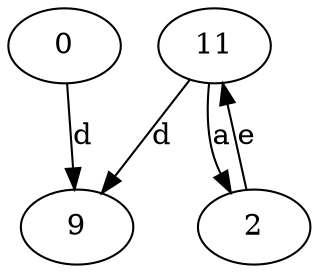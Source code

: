 strict digraph  {
0;
2;
9;
11;
0 -> 9  [label=d];
2 -> 11  [label=e];
11 -> 2  [label=a];
11 -> 9  [label=d];
}
